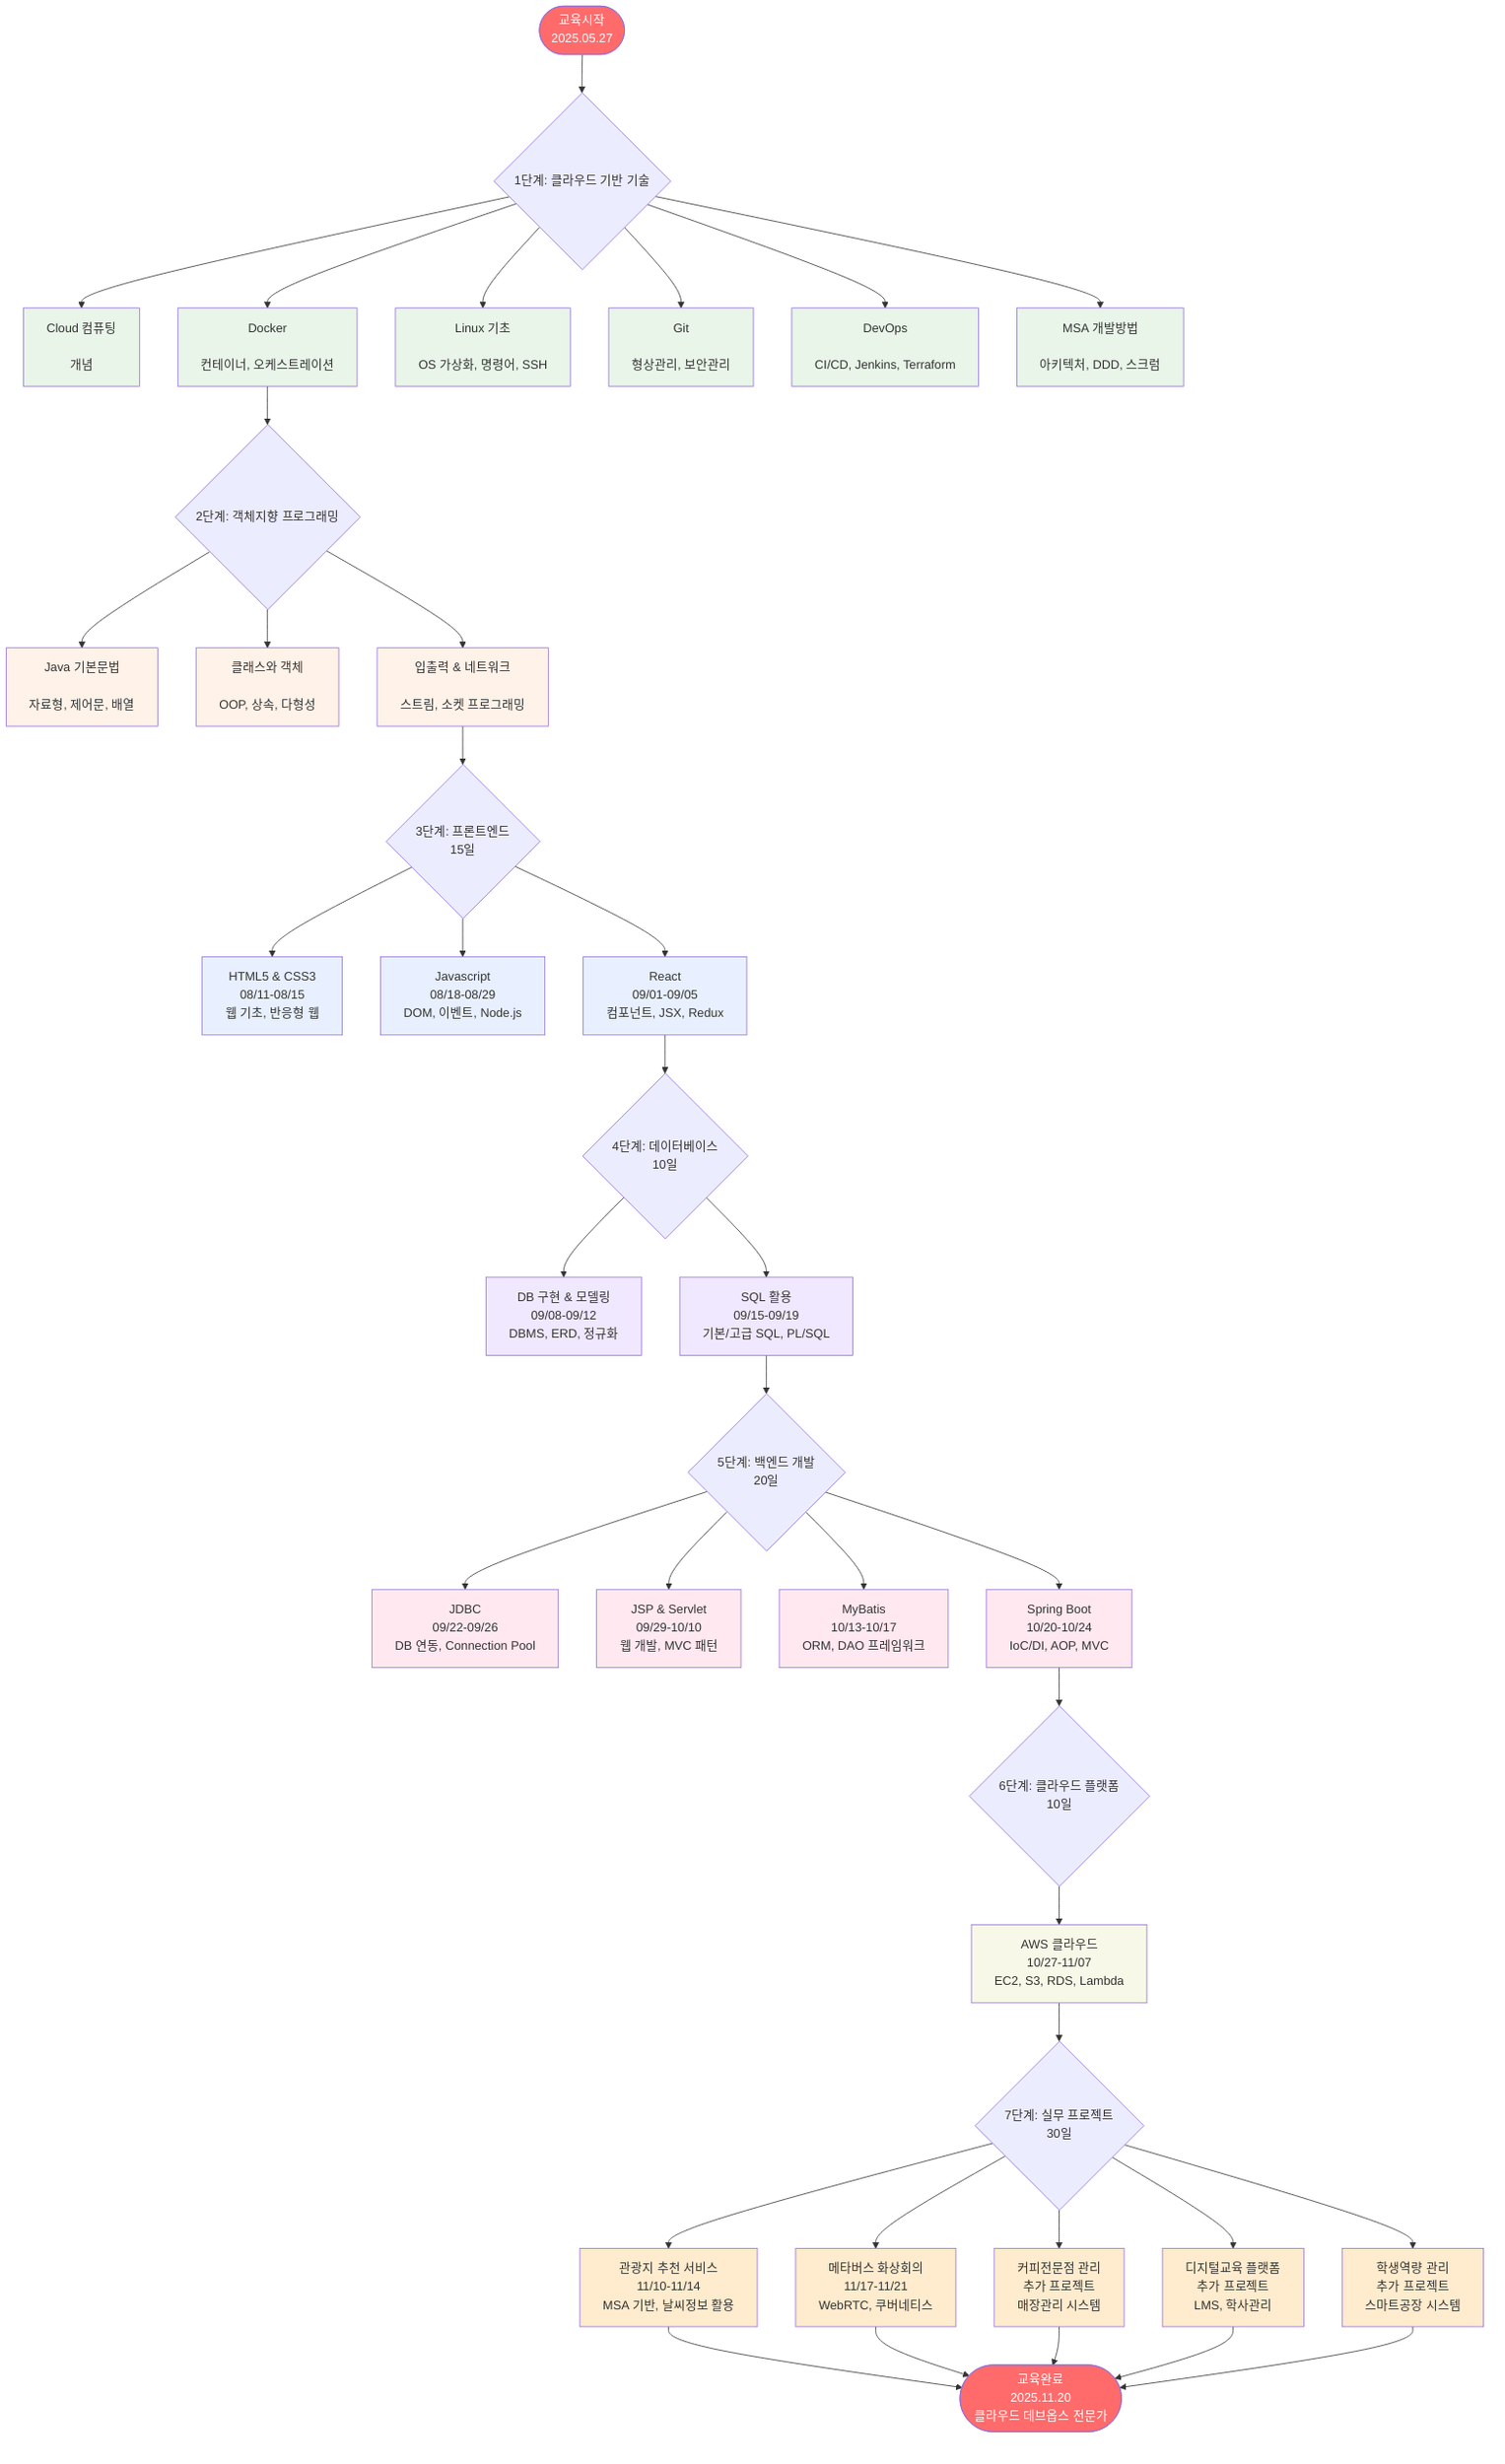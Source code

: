 flowchart TD
    Start([교육시작<br/>2025.05.27]) --> Phase1{1단계: 클라우드 기반 기술<br/>}

    Phase1 --> Cloud컴퓨팅[Cloud 컴퓨팅<br/><br/>개념]
    Phase1 --> Docker[Docker<br/><br/>컨테이너, 오케스트레이션]
    Phase1 --> Linux[Linux 기초<br/><br/>OS 가상화, 명령어, SSH]
    Phase1 --> Git[Git<br/><br/>형상관리, 보안관리]
    Phase1 --> DevOps[DevOps<br/><br/>CI/CD, Jenkins, Terraform]
    Phase1 --> MSA[MSA 개발방법<br/><br/>아키텍처, DDD, 스크럼]
    
    Docker --> Phase2{2단계: 객체지향 프로그래밍<br/>}
    
    Phase2 --> Java1[Java 기본문법<br/><br/>자료형, 제어문, 배열]
    Phase2 --> Java2[클래스와 객체<br/><br/>OOP, 상속, 다형성]
    Phase2 --> Java3[입출력 & 네트워크<br/><br/>스트림, 소켓 프로그래밍]
    
    Java3 --> Phase3{3단계: 프론트엔드<br/>15일}
    
    Phase3 --> HTML[HTML5 & CSS3<br/>08/11-08/15<br/>웹 기초, 반응형 웹]
    Phase3 --> JS[Javascript<br/>08/18-08/29<br/>DOM, 이벤트, Node.js]
    Phase3 --> React[React<br/>09/01-09/05<br/>컴포넌트, JSX, Redux]
    
    React --> Phase4{4단계: 데이터베이스<br/>10일}
    
    Phase4 --> DB1[DB 구현 & 모델링<br/>09/08-09/12<br/>DBMS, ERD, 정규화]
    Phase4 --> DB2[SQL 활용<br/>09/15-09/19<br/>기본/고급 SQL, PL/SQL]
    
    DB2 --> Phase5{5단계: 백엔드 개발<br/>20일}
    
    Phase5 --> JDBC[JDBC<br/>09/22-09/26<br/>DB 연동, Connection Pool]
    Phase5 --> JSP[JSP & Servlet<br/>09/29-10/10<br/>웹 개발, MVC 패턴]
    Phase5 --> MyBatis[MyBatis<br/>10/13-10/17<br/>ORM, DAO 프레임워크]
    Phase5 --> Spring[Spring Boot<br/>10/20-10/24<br/>IoC/DI, AOP, MVC]
    
    Spring --> Phase6{6단계: 클라우드 플랫폼<br/>10일}
    
    Phase6 --> AWS[AWS 클라우드<br/>10/27-11/07<br/>EC2, S3, RDS, Lambda]
    
    AWS --> Phase7{7단계: 실무 프로젝트<br/>30일}
    
    Phase7 --> Proj1[관광지 추천 서비스<br/>11/10-11/14<br/>MSA 기반, 날씨정보 활용]
    Phase7 --> Proj2[메타버스 화상회의<br/>11/17-11/21<br/>WebRTC, 쿠버네티스]
    Phase7 --> Proj3[커피전문점 관리<br/>추가 프로젝트<br/>매장관리 시스템]
    Phase7 --> Proj4[디지털교육 플랫폼<br/>추가 프로젝트<br/>LMS, 학사관리]
    Phase7 --> Proj5[학생역량 관리<br/>추가 프로젝트<br/>스마트공장 시스템]
    
    Proj1 --> Complete([교육완료<br/>2025.11.20<br/>클라우드 데브옵스 전문가])
    Proj2 --> Complete
    Proj3 --> Complete
    Proj4 --> Complete
    Proj5 --> Complete
    
    classDef phase1 fill:#e8f5e8
    classDef phase2 fill:#fff2e8
    classDef phase3 fill:#e8f0ff
    classDef phase4 fill:#f0e8ff
    classDef phase5 fill:#ffe8f0
    classDef phase6 fill:#f8f8e8
    classDef phase7 fill:#ffebcd
    classDef milestone fill:#ff6b6b,color:#fff
    
    class Linux,MSA,DevOps,Docker,Git,Cloud컴퓨팅 phase1
    class Java1,Java2,Java3 phase2
    class HTML,JS,React phase3
    class DB1,DB2 phase4
    class JDBC,JSP,MyBatis,Spring phase5
    class AWS phase6
    class Proj1,Proj2,Proj3,Proj4,Proj5 phase7
    class Start,Complete milestone